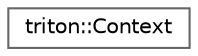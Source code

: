 digraph "Graphical Class Hierarchy"
{
 // LATEX_PDF_SIZE
  bgcolor="transparent";
  edge [fontname=Helvetica,fontsize=10,labelfontname=Helvetica,labelfontsize=10];
  node [fontname=Helvetica,fontsize=10,shape=box,height=0.2,width=0.4];
  rankdir="LR";
  Node0 [label="triton::Context",height=0.2,width=0.4,color="grey40", fillcolor="white", style="filled",URL="$classtriton_1_1Context.html",tooltip="This is the main Triton Context class."];
}
